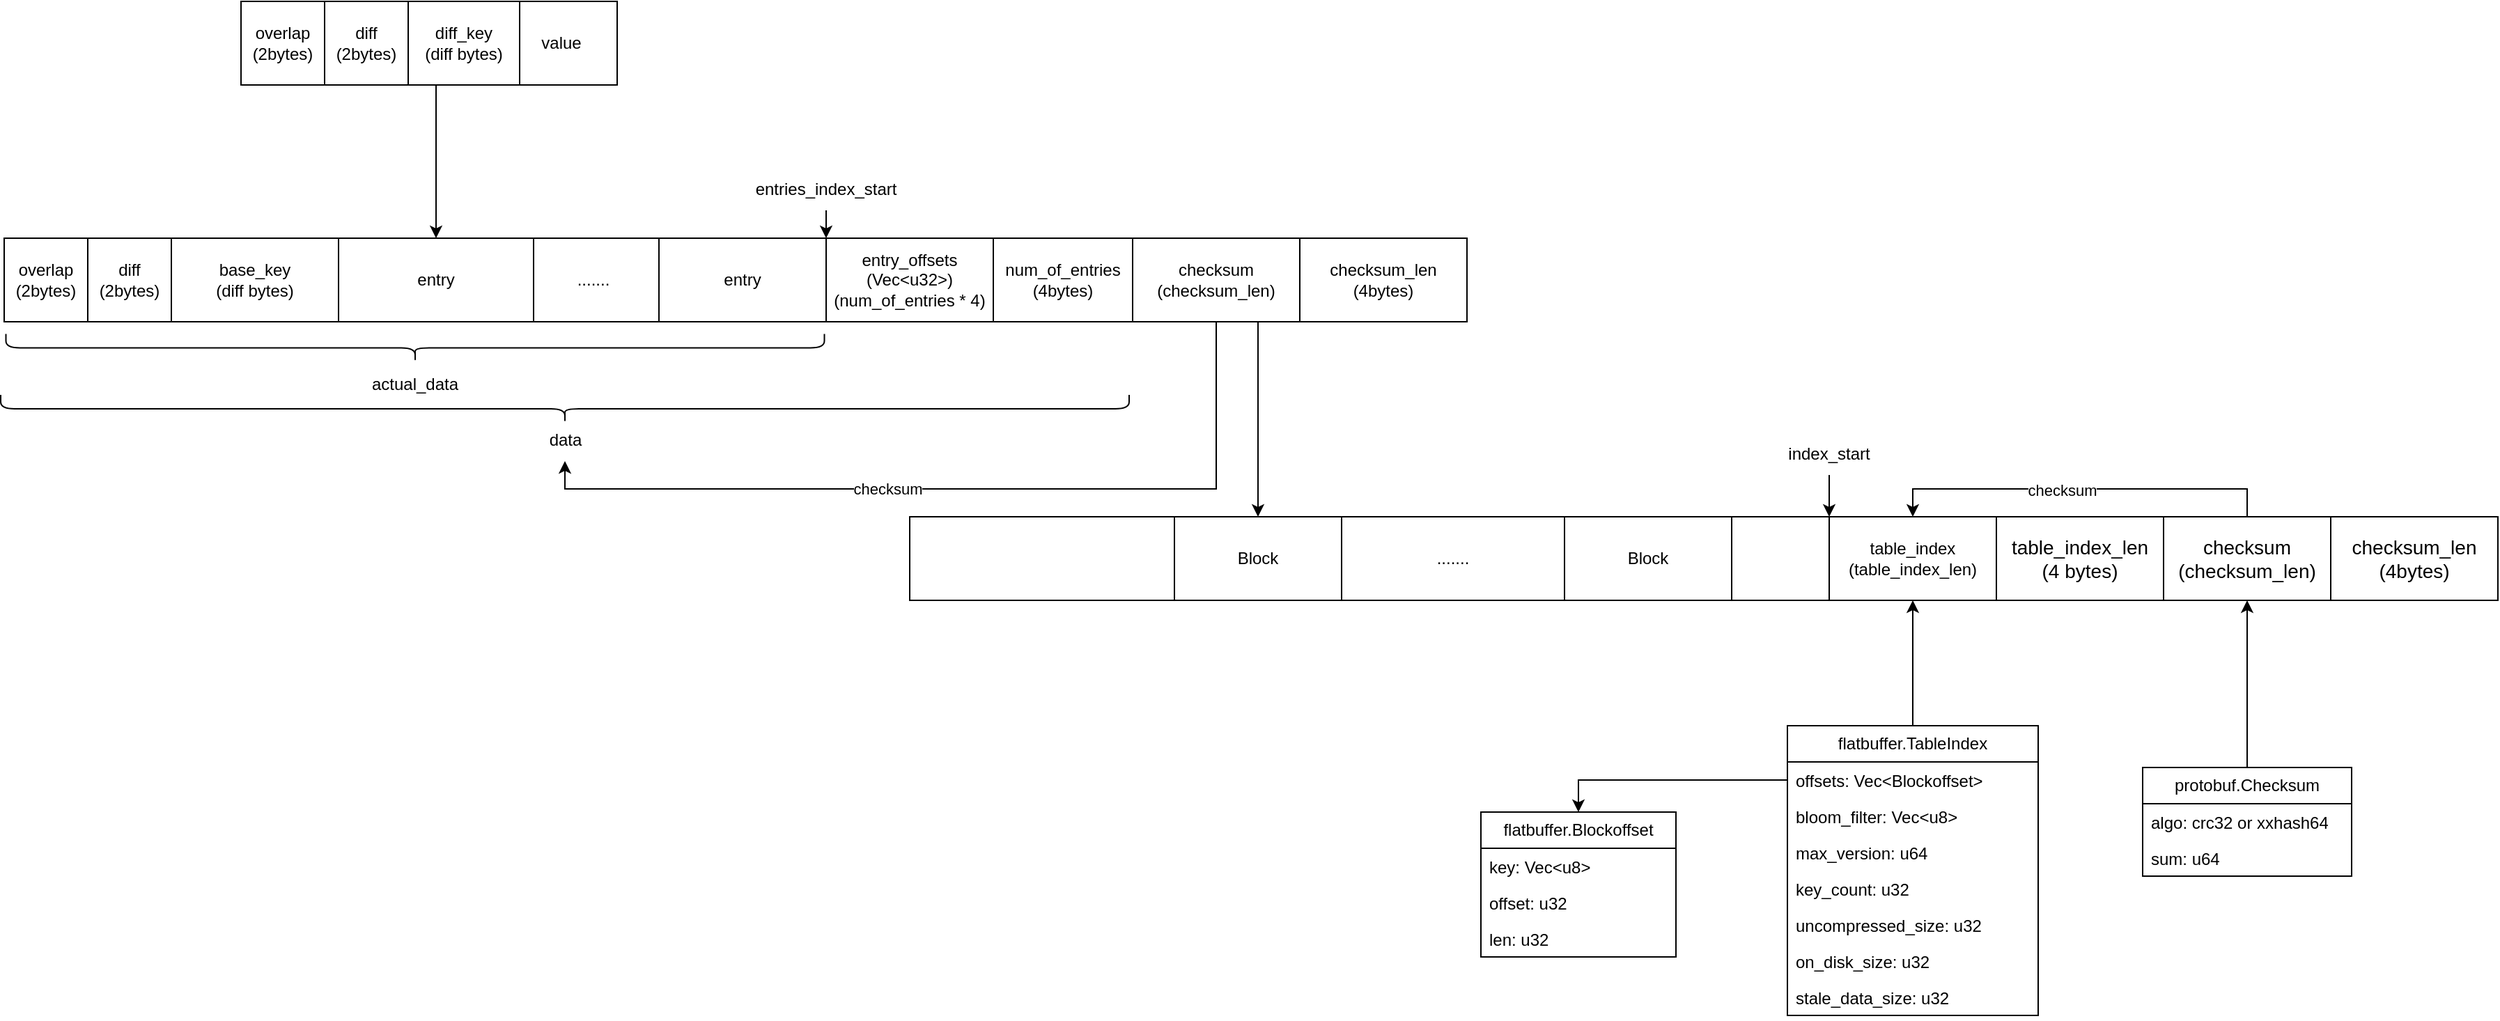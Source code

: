 <mxfile version="21.6.8" type="device">
  <diagram name="第 1 页" id="V4F4deGFkEhNcrIPc2yX">
    <mxGraphModel dx="2208" dy="941" grid="1" gridSize="10" guides="1" tooltips="1" connect="1" arrows="1" fold="1" page="0" pageScale="1" pageWidth="827" pageHeight="1169" math="0" shadow="0">
      <root>
        <mxCell id="0" />
        <mxCell id="1" parent="0" />
        <mxCell id="14V2vMwINJfZVql4zoNw-40" value="" style="rounded=0;whiteSpace=wrap;html=1;movable=0;resizable=1;rotatable=1;deletable=1;editable=1;locked=0;connectable=1;" parent="1" vertex="1">
          <mxGeometry x="-1160" width="1050" height="60" as="geometry" />
        </mxCell>
        <mxCell id="14V2vMwINJfZVql4zoNw-1" value="" style="rounded=0;whiteSpace=wrap;html=1;" parent="1" vertex="1">
          <mxGeometry x="-510" y="200" width="1140" height="60" as="geometry" />
        </mxCell>
        <mxCell id="14V2vMwINJfZVql4zoNw-2" value="&lt;font style=&quot;font-size: 14px;&quot;&gt;checksum_len (4bytes)&lt;/font&gt;" style="rounded=0;whiteSpace=wrap;html=1;movable=0;" parent="1" vertex="1">
          <mxGeometry x="510" y="200" width="120" height="60" as="geometry" />
        </mxCell>
        <mxCell id="14V2vMwINJfZVql4zoNw-36" style="edgeStyle=orthogonalEdgeStyle;rounded=0;orthogonalLoop=1;jettySize=auto;html=1;exitX=0.5;exitY=0;exitDx=0;exitDy=0;entryX=0.5;entryY=0;entryDx=0;entryDy=0;movable=0;" parent="1" source="14V2vMwINJfZVql4zoNw-3" target="14V2vMwINJfZVql4zoNw-13" edge="1">
          <mxGeometry relative="1" as="geometry" />
        </mxCell>
        <mxCell id="14V2vMwINJfZVql4zoNw-37" value="checksum" style="edgeLabel;html=1;align=center;verticalAlign=middle;resizable=0;points=[];movable=0;" parent="14V2vMwINJfZVql4zoNw-36" vertex="1" connectable="0">
          <mxGeometry x="0.093" y="1" relative="1" as="geometry">
            <mxPoint as="offset" />
          </mxGeometry>
        </mxCell>
        <mxCell id="14V2vMwINJfZVql4zoNw-3" value="&lt;font style=&quot;font-size: 14px;&quot;&gt;checksum&lt;br&gt;(checksum_len)&lt;/font&gt;" style="rounded=0;whiteSpace=wrap;html=1;movable=0;" parent="1" vertex="1">
          <mxGeometry x="390" y="200" width="120" height="60" as="geometry" />
        </mxCell>
        <mxCell id="14V2vMwINJfZVql4zoNw-5" value="table_index_len&lt;br style=&quot;font-size: 14px;&quot;&gt;(4 bytes)" style="rounded=0;whiteSpace=wrap;html=1;fontSize=14;movable=0;" parent="1" vertex="1">
          <mxGeometry x="270" y="200" width="120" height="60" as="geometry" />
        </mxCell>
        <mxCell id="14V2vMwINJfZVql4zoNw-10" style="edgeStyle=orthogonalEdgeStyle;rounded=0;orthogonalLoop=1;jettySize=auto;html=1;exitX=0.5;exitY=0;exitDx=0;exitDy=0;entryX=0.5;entryY=1;entryDx=0;entryDy=0;movable=0;" parent="1" source="14V2vMwINJfZVql4zoNw-6" target="14V2vMwINJfZVql4zoNw-3" edge="1">
          <mxGeometry relative="1" as="geometry" />
        </mxCell>
        <mxCell id="14V2vMwINJfZVql4zoNw-6" value="protobuf.Checksum" style="swimlane;fontStyle=0;childLayout=stackLayout;horizontal=1;startSize=26;fillColor=none;horizontalStack=0;resizeParent=1;resizeParentMax=0;resizeLast=0;collapsible=1;marginBottom=0;whiteSpace=wrap;html=1;movable=0;" parent="1" vertex="1">
          <mxGeometry x="375" y="380" width="150" height="78" as="geometry">
            <mxRectangle x="380" y="380" width="100" height="30" as="alternateBounds" />
          </mxGeometry>
        </mxCell>
        <mxCell id="14V2vMwINJfZVql4zoNw-7" value="algo: crc32 or xxhash64" style="text;strokeColor=none;fillColor=none;align=left;verticalAlign=top;spacingLeft=4;spacingRight=4;overflow=hidden;rotatable=0;points=[[0,0.5],[1,0.5]];portConstraint=eastwest;whiteSpace=wrap;html=1;movable=0;" parent="14V2vMwINJfZVql4zoNw-6" vertex="1">
          <mxGeometry y="26" width="150" height="26" as="geometry" />
        </mxCell>
        <mxCell id="14V2vMwINJfZVql4zoNw-8" value="sum: u64" style="text;strokeColor=none;fillColor=none;align=left;verticalAlign=top;spacingLeft=4;spacingRight=4;overflow=hidden;rotatable=0;points=[[0,0.5],[1,0.5]];portConstraint=eastwest;whiteSpace=wrap;html=1;movable=0;" parent="14V2vMwINJfZVql4zoNw-6" vertex="1">
          <mxGeometry y="52" width="150" height="26" as="geometry" />
        </mxCell>
        <mxCell id="14V2vMwINJfZVql4zoNw-13" value="table_index&lt;br&gt;(table_index_len)" style="rounded=0;whiteSpace=wrap;html=1;movable=0;" parent="1" vertex="1">
          <mxGeometry x="150" y="200" width="120" height="60" as="geometry" />
        </mxCell>
        <mxCell id="14V2vMwINJfZVql4zoNw-27" style="edgeStyle=orthogonalEdgeStyle;rounded=0;orthogonalLoop=1;jettySize=auto;html=1;exitX=0.5;exitY=0;exitDx=0;exitDy=0;entryX=0.5;entryY=1;entryDx=0;entryDy=0;movable=0;" parent="1" source="14V2vMwINJfZVql4zoNw-14" target="14V2vMwINJfZVql4zoNw-13" edge="1">
          <mxGeometry relative="1" as="geometry" />
        </mxCell>
        <mxCell id="14V2vMwINJfZVql4zoNw-14" value="flatbuffer.TableIndex" style="swimlane;fontStyle=0;childLayout=stackLayout;horizontal=1;startSize=26;fillColor=none;horizontalStack=0;resizeParent=1;resizeParentMax=0;resizeLast=0;collapsible=1;marginBottom=0;whiteSpace=wrap;html=1;movable=0;" parent="1" vertex="1">
          <mxGeometry x="120" y="350" width="180" height="208" as="geometry" />
        </mxCell>
        <mxCell id="14V2vMwINJfZVql4zoNw-15" value="offsets: Vec&amp;lt;Blockoffset&amp;gt;" style="text;strokeColor=none;fillColor=none;align=left;verticalAlign=top;spacingLeft=4;spacingRight=4;overflow=hidden;rotatable=0;points=[[0,0.5],[1,0.5]];portConstraint=eastwest;whiteSpace=wrap;html=1;movable=0;" parent="14V2vMwINJfZVql4zoNw-14" vertex="1">
          <mxGeometry y="26" width="180" height="26" as="geometry" />
        </mxCell>
        <mxCell id="14V2vMwINJfZVql4zoNw-16" value="bloom_filter: Vec&amp;lt;u8&amp;gt;" style="text;strokeColor=none;fillColor=none;align=left;verticalAlign=top;spacingLeft=4;spacingRight=4;overflow=hidden;rotatable=0;points=[[0,0.5],[1,0.5]];portConstraint=eastwest;whiteSpace=wrap;html=1;movable=0;" parent="14V2vMwINJfZVql4zoNw-14" vertex="1">
          <mxGeometry y="52" width="180" height="26" as="geometry" />
        </mxCell>
        <mxCell id="14V2vMwINJfZVql4zoNw-17" value="max_version: u64" style="text;strokeColor=none;fillColor=none;align=left;verticalAlign=top;spacingLeft=4;spacingRight=4;overflow=hidden;rotatable=0;points=[[0,0.5],[1,0.5]];portConstraint=eastwest;whiteSpace=wrap;html=1;movable=0;" parent="14V2vMwINJfZVql4zoNw-14" vertex="1">
          <mxGeometry y="78" width="180" height="26" as="geometry" />
        </mxCell>
        <mxCell id="14V2vMwINJfZVql4zoNw-18" value="key_count: u32" style="text;strokeColor=none;fillColor=none;align=left;verticalAlign=top;spacingLeft=4;spacingRight=4;overflow=hidden;rotatable=0;points=[[0,0.5],[1,0.5]];portConstraint=eastwest;whiteSpace=wrap;html=1;movable=0;" parent="14V2vMwINJfZVql4zoNw-14" vertex="1">
          <mxGeometry y="104" width="180" height="26" as="geometry" />
        </mxCell>
        <mxCell id="14V2vMwINJfZVql4zoNw-21" value="uncompressed_size: u32" style="text;strokeColor=none;fillColor=none;align=left;verticalAlign=top;spacingLeft=4;spacingRight=4;overflow=hidden;rotatable=0;points=[[0,0.5],[1,0.5]];portConstraint=eastwest;whiteSpace=wrap;html=1;movable=0;" parent="14V2vMwINJfZVql4zoNw-14" vertex="1">
          <mxGeometry y="130" width="180" height="26" as="geometry" />
        </mxCell>
        <mxCell id="14V2vMwINJfZVql4zoNw-20" value="on_disk_size: u32" style="text;strokeColor=none;fillColor=none;align=left;verticalAlign=top;spacingLeft=4;spacingRight=4;overflow=hidden;rotatable=0;points=[[0,0.5],[1,0.5]];portConstraint=eastwest;whiteSpace=wrap;html=1;movable=0;" parent="14V2vMwINJfZVql4zoNw-14" vertex="1">
          <mxGeometry y="156" width="180" height="26" as="geometry" />
        </mxCell>
        <mxCell id="14V2vMwINJfZVql4zoNw-19" value="stale_data_size: u32" style="text;strokeColor=none;fillColor=none;align=left;verticalAlign=top;spacingLeft=4;spacingRight=4;overflow=hidden;rotatable=0;points=[[0,0.5],[1,0.5]];portConstraint=eastwest;whiteSpace=wrap;html=1;movable=0;" parent="14V2vMwINJfZVql4zoNw-14" vertex="1">
          <mxGeometry y="182" width="180" height="26" as="geometry" />
        </mxCell>
        <mxCell id="14V2vMwINJfZVql4zoNw-22" value="flatbuffer.Blockoffset" style="swimlane;fontStyle=0;childLayout=stackLayout;horizontal=1;startSize=26;fillColor=none;horizontalStack=0;resizeParent=1;resizeParentMax=0;resizeLast=0;collapsible=1;marginBottom=0;whiteSpace=wrap;html=1;movable=0;" parent="1" vertex="1">
          <mxGeometry x="-100" y="412" width="140" height="104" as="geometry" />
        </mxCell>
        <mxCell id="14V2vMwINJfZVql4zoNw-23" value="key: Vec&amp;lt;u8&amp;gt;&lt;br&gt;" style="text;strokeColor=none;fillColor=none;align=left;verticalAlign=top;spacingLeft=4;spacingRight=4;overflow=hidden;rotatable=0;points=[[0,0.5],[1,0.5]];portConstraint=eastwest;whiteSpace=wrap;html=1;movable=0;" parent="14V2vMwINJfZVql4zoNw-22" vertex="1">
          <mxGeometry y="26" width="140" height="26" as="geometry" />
        </mxCell>
        <mxCell id="14V2vMwINJfZVql4zoNw-24" value="offset: u32" style="text;strokeColor=none;fillColor=none;align=left;verticalAlign=top;spacingLeft=4;spacingRight=4;overflow=hidden;rotatable=0;points=[[0,0.5],[1,0.5]];portConstraint=eastwest;whiteSpace=wrap;html=1;movable=0;" parent="14V2vMwINJfZVql4zoNw-22" vertex="1">
          <mxGeometry y="52" width="140" height="26" as="geometry" />
        </mxCell>
        <mxCell id="14V2vMwINJfZVql4zoNw-25" value="len: u32" style="text;strokeColor=none;fillColor=none;align=left;verticalAlign=top;spacingLeft=4;spacingRight=4;overflow=hidden;rotatable=0;points=[[0,0.5],[1,0.5]];portConstraint=eastwest;whiteSpace=wrap;html=1;movable=0;" parent="14V2vMwINJfZVql4zoNw-22" vertex="1">
          <mxGeometry y="78" width="140" height="26" as="geometry" />
        </mxCell>
        <mxCell id="14V2vMwINJfZVql4zoNw-33" style="edgeStyle=orthogonalEdgeStyle;rounded=0;orthogonalLoop=1;jettySize=auto;html=1;exitX=0;exitY=0.5;exitDx=0;exitDy=0;entryX=0.5;entryY=0;entryDx=0;entryDy=0;movable=0;" parent="1" source="14V2vMwINJfZVql4zoNw-15" target="14V2vMwINJfZVql4zoNw-22" edge="1">
          <mxGeometry relative="1" as="geometry" />
        </mxCell>
        <mxCell id="14V2vMwINJfZVql4zoNw-35" style="edgeStyle=orthogonalEdgeStyle;rounded=0;orthogonalLoop=1;jettySize=auto;html=1;exitX=0.5;exitY=1;exitDx=0;exitDy=0;entryX=0;entryY=0;entryDx=0;entryDy=0;movable=0;" parent="1" source="14V2vMwINJfZVql4zoNw-34" target="14V2vMwINJfZVql4zoNw-13" edge="1">
          <mxGeometry relative="1" as="geometry" />
        </mxCell>
        <mxCell id="14V2vMwINJfZVql4zoNw-34" value="index_start" style="text;html=1;strokeColor=none;fillColor=none;align=center;verticalAlign=middle;whiteSpace=wrap;rounded=0;movable=0;" parent="1" vertex="1">
          <mxGeometry x="120" y="140" width="60" height="30" as="geometry" />
        </mxCell>
        <mxCell id="14V2vMwINJfZVql4zoNw-39" value="Block" style="rounded=0;whiteSpace=wrap;html=1;movable=0;" parent="1" vertex="1">
          <mxGeometry x="-320" y="200" width="120" height="60" as="geometry" />
        </mxCell>
        <mxCell id="14V2vMwINJfZVql4zoNw-41" value="checksum_len&lt;br&gt;(4bytes)" style="rounded=0;whiteSpace=wrap;html=1;movable=0;" parent="1" vertex="1">
          <mxGeometry x="-230" width="120" height="60" as="geometry" />
        </mxCell>
        <mxCell id="14V2vMwINJfZVql4zoNw-52" style="edgeStyle=orthogonalEdgeStyle;rounded=0;orthogonalLoop=1;jettySize=auto;html=1;exitX=0.75;exitY=1;exitDx=0;exitDy=0;entryX=0.5;entryY=0;entryDx=0;entryDy=0;" parent="1" source="14V2vMwINJfZVql4zoNw-42" target="14V2vMwINJfZVql4zoNw-39" edge="1">
          <mxGeometry relative="1" as="geometry" />
        </mxCell>
        <mxCell id="14V2vMwINJfZVql4zoNw-68" style="edgeStyle=orthogonalEdgeStyle;rounded=0;orthogonalLoop=1;jettySize=auto;html=1;exitX=0.5;exitY=1;exitDx=0;exitDy=0;entryX=0.5;entryY=1;entryDx=0;entryDy=0;" parent="1" source="14V2vMwINJfZVql4zoNw-42" target="14V2vMwINJfZVql4zoNw-49" edge="1">
          <mxGeometry relative="1" as="geometry" />
        </mxCell>
        <mxCell id="14V2vMwINJfZVql4zoNw-69" value="checksum" style="edgeLabel;html=1;align=center;verticalAlign=middle;resizable=0;points=[];" parent="14V2vMwINJfZVql4zoNw-68" vertex="1" connectable="0">
          <mxGeometry x="0.172" relative="1" as="geometry">
            <mxPoint as="offset" />
          </mxGeometry>
        </mxCell>
        <mxCell id="14V2vMwINJfZVql4zoNw-42" value="checksum&lt;br&gt;(checksum_len)" style="rounded=0;whiteSpace=wrap;html=1;movable=0;" parent="1" vertex="1">
          <mxGeometry x="-350" width="120" height="60" as="geometry" />
        </mxCell>
        <mxCell id="14V2vMwINJfZVql4zoNw-43" value="" style="shape=curlyBracket;whiteSpace=wrap;html=1;rounded=1;labelPosition=left;verticalLabelPosition=middle;align=right;verticalAlign=middle;rotation=270;" parent="1" vertex="1">
          <mxGeometry x="-767.5" y="-282.5" width="20" height="810" as="geometry" />
        </mxCell>
        <mxCell id="14V2vMwINJfZVql4zoNw-44" value="num_of_entries&lt;br&gt;(4bytes)" style="rounded=0;whiteSpace=wrap;html=1;movable=0;" parent="1" vertex="1">
          <mxGeometry x="-450" width="100" height="60" as="geometry" />
        </mxCell>
        <mxCell id="14V2vMwINJfZVql4zoNw-45" value="entry_offsets&lt;br&gt;(Vec&amp;lt;u32&amp;gt;)&lt;br&gt;(num_of_entries * 4)" style="rounded=0;whiteSpace=wrap;html=1;movable=0;" parent="1" vertex="1">
          <mxGeometry x="-570" width="120" height="60" as="geometry" />
        </mxCell>
        <mxCell id="14V2vMwINJfZVql4zoNw-47" style="edgeStyle=orthogonalEdgeStyle;rounded=0;orthogonalLoop=1;jettySize=auto;html=1;exitX=0.5;exitY=1;exitDx=0;exitDy=0;entryX=0;entryY=0;entryDx=0;entryDy=0;" parent="1" source="14V2vMwINJfZVql4zoNw-46" target="14V2vMwINJfZVql4zoNw-45" edge="1">
          <mxGeometry relative="1" as="geometry" />
        </mxCell>
        <mxCell id="14V2vMwINJfZVql4zoNw-46" value="entries_index_start" style="text;html=1;strokeColor=none;fillColor=none;align=center;verticalAlign=middle;whiteSpace=wrap;rounded=0;movable=0;" parent="1" vertex="1">
          <mxGeometry x="-600" y="-50" width="60" height="30" as="geometry" />
        </mxCell>
        <mxCell id="14V2vMwINJfZVql4zoNw-49" value="data" style="text;html=1;strokeColor=none;fillColor=none;align=center;verticalAlign=middle;whiteSpace=wrap;rounded=0;" parent="1" vertex="1">
          <mxGeometry x="-787.5" y="130" width="60" height="30" as="geometry" />
        </mxCell>
        <mxCell id="14V2vMwINJfZVql4zoNw-51" value="actual_data" style="text;html=1;strokeColor=none;fillColor=none;align=center;verticalAlign=middle;whiteSpace=wrap;rounded=0;" parent="1" vertex="1">
          <mxGeometry x="-895" y="90" width="60" height="30" as="geometry" />
        </mxCell>
        <mxCell id="14V2vMwINJfZVql4zoNw-55" value="overlap&lt;br&gt;(2bytes)" style="rounded=0;whiteSpace=wrap;html=1;" parent="1" vertex="1">
          <mxGeometry x="-1160" width="60" height="60" as="geometry" />
        </mxCell>
        <mxCell id="14V2vMwINJfZVql4zoNw-56" value="diff&lt;br&gt;(2bytes)" style="rounded=0;whiteSpace=wrap;html=1;" parent="1" vertex="1">
          <mxGeometry x="-1100" width="60" height="60" as="geometry" />
        </mxCell>
        <mxCell id="14V2vMwINJfZVql4zoNw-57" value="base_key&lt;br&gt;(diff bytes)" style="rounded=0;whiteSpace=wrap;html=1;" parent="1" vertex="1">
          <mxGeometry x="-1040" width="120" height="60" as="geometry" />
        </mxCell>
        <mxCell id="14V2vMwINJfZVql4zoNw-58" value="" style="rounded=0;whiteSpace=wrap;html=1;" parent="1" vertex="1">
          <mxGeometry x="-990" y="-170" width="270" height="60" as="geometry" />
        </mxCell>
        <mxCell id="14V2vMwINJfZVql4zoNw-59" value="overlap&lt;br&gt;(2bytes)" style="rounded=0;whiteSpace=wrap;html=1;" parent="1" vertex="1">
          <mxGeometry x="-990" y="-170" width="60" height="60" as="geometry" />
        </mxCell>
        <mxCell id="14V2vMwINJfZVql4zoNw-60" value="diff&lt;br&gt;(2bytes)" style="rounded=0;whiteSpace=wrap;html=1;" parent="1" vertex="1">
          <mxGeometry x="-930" y="-170" width="60" height="60" as="geometry" />
        </mxCell>
        <mxCell id="14V2vMwINJfZVql4zoNw-73" style="edgeStyle=orthogonalEdgeStyle;rounded=0;orthogonalLoop=1;jettySize=auto;html=1;exitX=0.25;exitY=1;exitDx=0;exitDy=0;entryX=0.5;entryY=0;entryDx=0;entryDy=0;" parent="1" source="14V2vMwINJfZVql4zoNw-61" target="14V2vMwINJfZVql4zoNw-64" edge="1">
          <mxGeometry relative="1" as="geometry" />
        </mxCell>
        <mxCell id="14V2vMwINJfZVql4zoNw-61" value="diff_key&lt;br&gt;(diff bytes)" style="rounded=0;whiteSpace=wrap;html=1;" parent="1" vertex="1">
          <mxGeometry x="-870" y="-170" width="80" height="60" as="geometry" />
        </mxCell>
        <mxCell id="14V2vMwINJfZVql4zoNw-63" value="value" style="text;html=1;strokeColor=none;fillColor=none;align=center;verticalAlign=middle;whiteSpace=wrap;rounded=0;" parent="1" vertex="1">
          <mxGeometry x="-790" y="-155" width="60" height="30" as="geometry" />
        </mxCell>
        <mxCell id="14V2vMwINJfZVql4zoNw-64" value="entry" style="rounded=0;whiteSpace=wrap;html=1;" parent="1" vertex="1">
          <mxGeometry x="-920" width="140" height="60" as="geometry" />
        </mxCell>
        <mxCell id="14V2vMwINJfZVql4zoNw-65" value="" style="shape=curlyBracket;whiteSpace=wrap;html=1;rounded=1;labelPosition=left;verticalLabelPosition=middle;align=right;verticalAlign=middle;rotation=270;" parent="1" vertex="1">
          <mxGeometry x="-875" y="-215" width="20" height="587.5" as="geometry" />
        </mxCell>
        <mxCell id="14V2vMwINJfZVql4zoNw-66" value="entry" style="rounded=0;whiteSpace=wrap;html=1;" parent="1" vertex="1">
          <mxGeometry x="-690" width="120" height="60" as="geometry" />
        </mxCell>
        <mxCell id="14V2vMwINJfZVql4zoNw-67" value="......." style="text;html=1;strokeColor=none;fillColor=none;align=center;verticalAlign=middle;whiteSpace=wrap;rounded=0;" parent="1" vertex="1">
          <mxGeometry x="-767.5" y="15" width="60" height="30" as="geometry" />
        </mxCell>
        <mxCell id="14V2vMwINJfZVql4zoNw-74" value="Block" style="rounded=0;whiteSpace=wrap;html=1;movable=1;" parent="1" vertex="1">
          <mxGeometry x="-40" y="200" width="120" height="60" as="geometry" />
        </mxCell>
        <mxCell id="14V2vMwINJfZVql4zoNw-75" value="......." style="text;html=1;strokeColor=none;fillColor=none;align=center;verticalAlign=middle;whiteSpace=wrap;rounded=0;" parent="1" vertex="1">
          <mxGeometry x="-150" y="215" width="60" height="30" as="geometry" />
        </mxCell>
      </root>
    </mxGraphModel>
  </diagram>
</mxfile>
